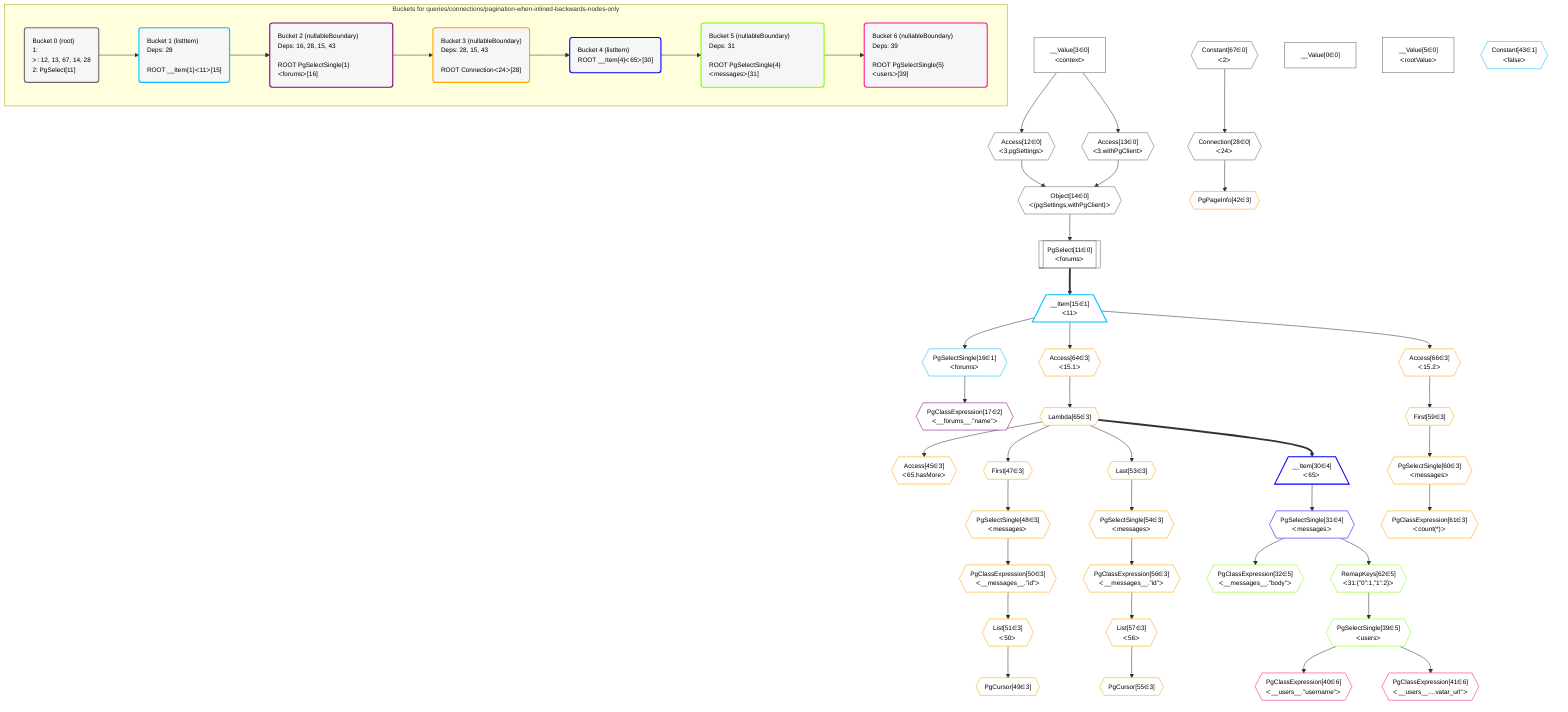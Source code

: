 %%{init: {'themeVariables': { 'fontSize': '12px'}}}%%
graph TD
    classDef path fill:#eee,stroke:#000,color:#000
    classDef plan fill:#fff,stroke-width:1px,color:#000
    classDef itemplan fill:#fff,stroke-width:2px,color:#000
    classDef unbatchedplan fill:#dff,stroke-width:1px,color:#000
    classDef sideeffectplan fill:#fcc,stroke-width:2px,color:#000
    classDef bucket fill:#f6f6f6,color:#000,stroke-width:2px,text-align:left


    %% plan dependencies
    Object14{{"Object[14∈0]<br />ᐸ{pgSettings,withPgClient}ᐳ"}}:::plan
    Access12{{"Access[12∈0]<br />ᐸ3.pgSettingsᐳ"}}:::plan
    Access13{{"Access[13∈0]<br />ᐸ3.withPgClientᐳ"}}:::plan
    Access12 & Access13 --> Object14
    PgSelect11[["PgSelect[11∈0]<br />ᐸforumsᐳ"]]:::plan
    Object14 --> PgSelect11
    __Value3["__Value[3∈0]<br />ᐸcontextᐳ"]:::plan
    __Value3 --> Access12
    __Value3 --> Access13
    Connection28{{"Connection[28∈0]<br />ᐸ24ᐳ"}}:::plan
    Constant67{{"Constant[67∈0]<br />ᐸ2ᐳ"}}:::plan
    Constant67 --> Connection28
    __Value0["__Value[0∈0]"]:::plan
    __Value5["__Value[5∈0]<br />ᐸrootValueᐳ"]:::plan
    __Item15[/"__Item[15∈1]<br />ᐸ11ᐳ"\]:::itemplan
    PgSelect11 ==> __Item15
    PgSelectSingle16{{"PgSelectSingle[16∈1]<br />ᐸforumsᐳ"}}:::plan
    __Item15 --> PgSelectSingle16
    Constant43{{"Constant[43∈1]<br />ᐸfalseᐳ"}}:::plan
    PgClassExpression17{{"PgClassExpression[17∈2]<br />ᐸ__forums__.”name”ᐳ"}}:::plan
    PgSelectSingle16 --> PgClassExpression17
    PgPageInfo42{{"PgPageInfo[42∈3]"}}:::plan
    Connection28 --> PgPageInfo42
    Access45{{"Access[45∈3]<br />ᐸ65.hasMoreᐳ"}}:::plan
    Lambda65{{"Lambda[65∈3]"}}:::plan
    Lambda65 --> Access45
    First47{{"First[47∈3]"}}:::plan
    Lambda65 --> First47
    PgSelectSingle48{{"PgSelectSingle[48∈3]<br />ᐸmessagesᐳ"}}:::plan
    First47 --> PgSelectSingle48
    PgCursor49{{"PgCursor[49∈3]"}}:::plan
    List51{{"List[51∈3]<br />ᐸ50ᐳ"}}:::plan
    List51 --> PgCursor49
    PgClassExpression50{{"PgClassExpression[50∈3]<br />ᐸ__messages__.”id”ᐳ"}}:::plan
    PgSelectSingle48 --> PgClassExpression50
    PgClassExpression50 --> List51
    Last53{{"Last[53∈3]"}}:::plan
    Lambda65 --> Last53
    PgSelectSingle54{{"PgSelectSingle[54∈3]<br />ᐸmessagesᐳ"}}:::plan
    Last53 --> PgSelectSingle54
    PgCursor55{{"PgCursor[55∈3]"}}:::plan
    List57{{"List[57∈3]<br />ᐸ56ᐳ"}}:::plan
    List57 --> PgCursor55
    PgClassExpression56{{"PgClassExpression[56∈3]<br />ᐸ__messages__.”id”ᐳ"}}:::plan
    PgSelectSingle54 --> PgClassExpression56
    PgClassExpression56 --> List57
    First59{{"First[59∈3]"}}:::plan
    Access66{{"Access[66∈3]<br />ᐸ15.2ᐳ"}}:::plan
    Access66 --> First59
    PgSelectSingle60{{"PgSelectSingle[60∈3]<br />ᐸmessagesᐳ"}}:::plan
    First59 --> PgSelectSingle60
    PgClassExpression61{{"PgClassExpression[61∈3]<br />ᐸcount(*)ᐳ"}}:::plan
    PgSelectSingle60 --> PgClassExpression61
    Access64{{"Access[64∈3]<br />ᐸ15.1ᐳ"}}:::plan
    __Item15 --> Access64
    Access64 --> Lambda65
    __Item15 --> Access66
    __Item30[/"__Item[30∈4]<br />ᐸ65ᐳ"\]:::itemplan
    Lambda65 ==> __Item30
    PgSelectSingle31{{"PgSelectSingle[31∈4]<br />ᐸmessagesᐳ"}}:::plan
    __Item30 --> PgSelectSingle31
    PgClassExpression32{{"PgClassExpression[32∈5]<br />ᐸ__messages__.”body”ᐳ"}}:::plan
    PgSelectSingle31 --> PgClassExpression32
    PgSelectSingle39{{"PgSelectSingle[39∈5]<br />ᐸusersᐳ"}}:::plan
    RemapKeys62{{"RemapKeys[62∈5]<br />ᐸ31:{”0”:1,”1”:2}ᐳ"}}:::plan
    RemapKeys62 --> PgSelectSingle39
    PgSelectSingle31 --> RemapKeys62
    PgClassExpression40{{"PgClassExpression[40∈6]<br />ᐸ__users__.”username”ᐳ"}}:::plan
    PgSelectSingle39 --> PgClassExpression40
    PgClassExpression41{{"PgClassExpression[41∈6]<br />ᐸ__users__....vatar_url”ᐳ"}}:::plan
    PgSelectSingle39 --> PgClassExpression41

    %% define steps

    subgraph "Buckets for queries/connections/pagination-when-inlined-backwards-nodes-only"
    Bucket0("Bucket 0 (root)<br />1: <br />ᐳ: 12, 13, 67, 14, 28<br />2: PgSelect[11]"):::bucket
    classDef bucket0 stroke:#696969
    class Bucket0,__Value0,__Value3,__Value5,PgSelect11,Access12,Access13,Object14,Connection28,Constant67 bucket0
    Bucket1("Bucket 1 (listItem)<br />Deps: 28<br /><br />ROOT __Item{1}ᐸ11ᐳ[15]"):::bucket
    classDef bucket1 stroke:#00bfff
    class Bucket1,__Item15,PgSelectSingle16,Constant43 bucket1
    Bucket2("Bucket 2 (nullableBoundary)<br />Deps: 16, 28, 15, 43<br /><br />ROOT PgSelectSingle{1}ᐸforumsᐳ[16]"):::bucket
    classDef bucket2 stroke:#7f007f
    class Bucket2,PgClassExpression17 bucket2
    Bucket3("Bucket 3 (nullableBoundary)<br />Deps: 28, 15, 43<br /><br />ROOT Connectionᐸ24ᐳ[28]"):::bucket
    classDef bucket3 stroke:#ffa500
    class Bucket3,PgPageInfo42,Access45,First47,PgSelectSingle48,PgCursor49,PgClassExpression50,List51,Last53,PgSelectSingle54,PgCursor55,PgClassExpression56,List57,First59,PgSelectSingle60,PgClassExpression61,Access64,Lambda65,Access66 bucket3
    Bucket4("Bucket 4 (listItem)<br />ROOT __Item{4}ᐸ65ᐳ[30]"):::bucket
    classDef bucket4 stroke:#0000ff
    class Bucket4,__Item30,PgSelectSingle31 bucket4
    Bucket5("Bucket 5 (nullableBoundary)<br />Deps: 31<br /><br />ROOT PgSelectSingle{4}ᐸmessagesᐳ[31]"):::bucket
    classDef bucket5 stroke:#7fff00
    class Bucket5,PgClassExpression32,PgSelectSingle39,RemapKeys62 bucket5
    Bucket6("Bucket 6 (nullableBoundary)<br />Deps: 39<br /><br />ROOT PgSelectSingle{5}ᐸusersᐳ[39]"):::bucket
    classDef bucket6 stroke:#ff1493
    class Bucket6,PgClassExpression40,PgClassExpression41 bucket6
    Bucket0 --> Bucket1
    Bucket1 --> Bucket2
    Bucket2 --> Bucket3
    Bucket3 --> Bucket4
    Bucket4 --> Bucket5
    Bucket5 --> Bucket6
    end